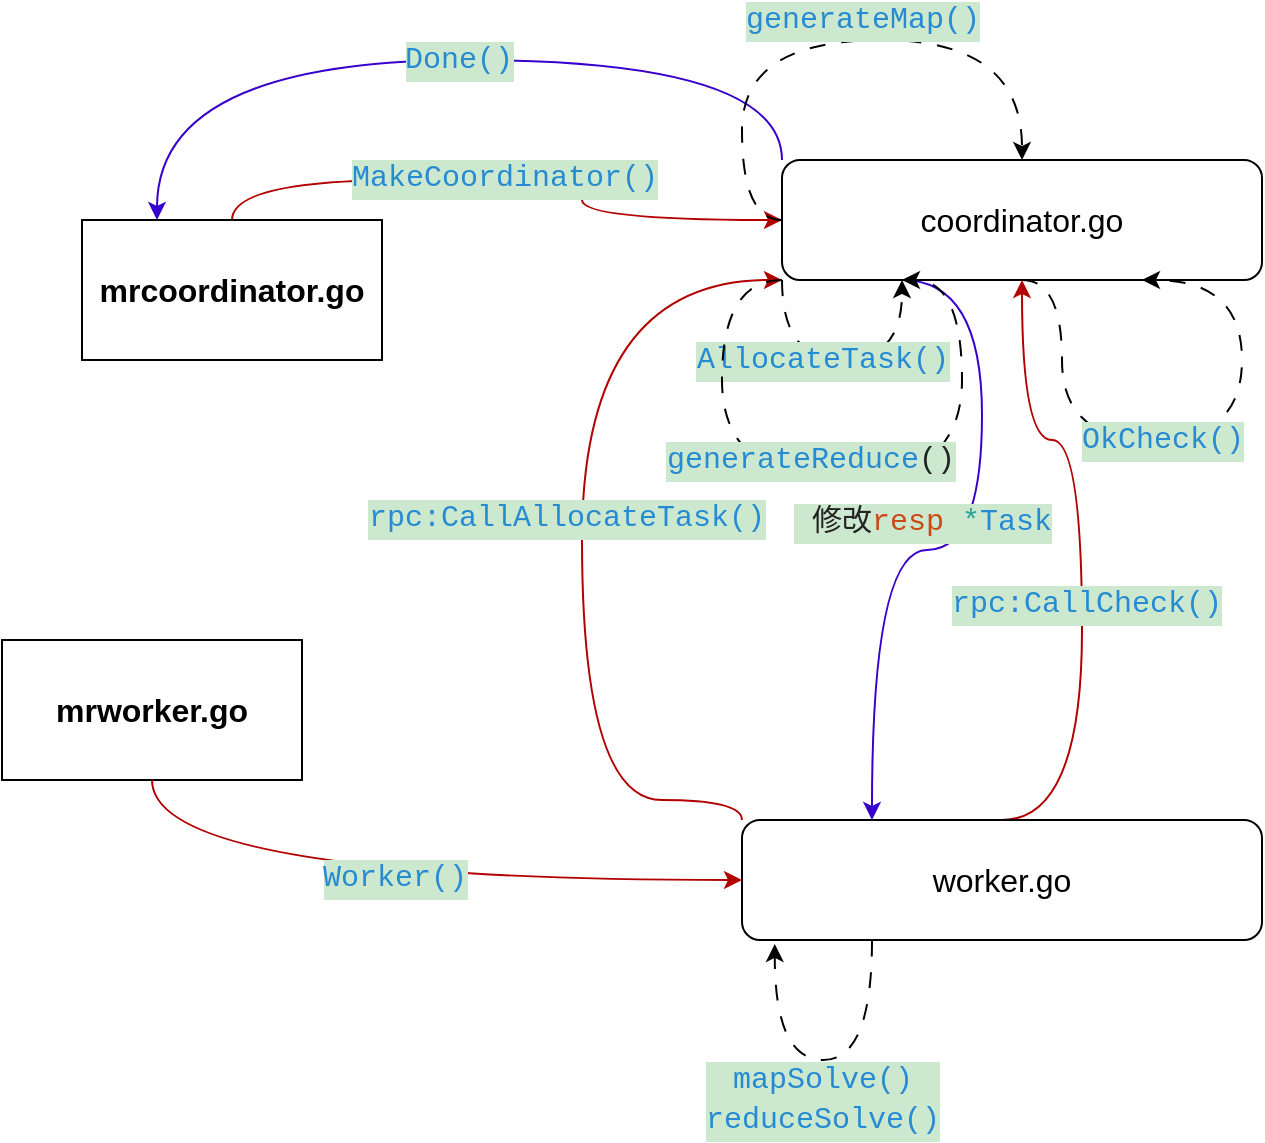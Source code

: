 <mxfile version="24.8.3">
  <diagram name="第 1 页" id="v3xi56DvkpdQL4hXvgko">
    <mxGraphModel dx="1221" dy="1901" grid="1" gridSize="10" guides="1" tooltips="1" connect="1" arrows="1" fold="1" page="1" pageScale="1" pageWidth="827" pageHeight="1169" math="0" shadow="0">
      <root>
        <mxCell id="0" />
        <mxCell id="1" parent="0" />
        <mxCell id="Ap5tmzXu4eU1Aieo7vga-4" style="edgeStyle=orthogonalEdgeStyle;rounded=0;orthogonalLoop=1;jettySize=auto;html=1;exitX=0.5;exitY=0;exitDx=0;exitDy=0;entryX=0;entryY=0.5;entryDx=0;entryDy=0;fontFamily=Helvetica;fontSize=12;fontColor=default;curved=1;fillColor=#e51400;strokeColor=#B20000;" edge="1" parent="1" source="Ap5tmzXu4eU1Aieo7vga-1" target="Ap5tmzXu4eU1Aieo7vga-3">
          <mxGeometry relative="1" as="geometry" />
        </mxCell>
        <mxCell id="Ap5tmzXu4eU1Aieo7vga-5" value="&lt;div style=&quot;color: rgb(35, 35, 35); background-color: rgb(204, 232, 207); font-family: &amp;quot;Jetbrains mono&amp;quot;, &amp;quot;HarmonyOS Sans SC&amp;quot;, &amp;quot;Courier New&amp;quot;, monospace, Consolas, &amp;quot;Courier New&amp;quot;, monospace; font-size: 15px; line-height: 20px; white-space-collapse: preserve;&quot;&gt;&lt;span style=&quot;color: #268bd2;&quot;&gt;MakeCoordinator()&lt;/span&gt;&lt;/div&gt;" style="edgeLabel;html=1;align=center;verticalAlign=middle;resizable=0;points=[];rounded=0;strokeColor=default;fontFamily=Helvetica;fontSize=12;fontColor=default;fillColor=default;" vertex="1" connectable="0" parent="Ap5tmzXu4eU1Aieo7vga-4">
          <mxGeometry x="-0.013" y="1" relative="1" as="geometry">
            <mxPoint as="offset" />
          </mxGeometry>
        </mxCell>
        <mxCell id="Ap5tmzXu4eU1Aieo7vga-1" value="&lt;font style=&quot;font-size: 16px;&quot;&gt;&lt;b&gt;mrcoordinator.go&lt;/b&gt;&lt;/font&gt;" style="rounded=0;whiteSpace=wrap;html=1;" vertex="1" parent="1">
          <mxGeometry x="50" y="80" width="150" height="70" as="geometry" />
        </mxCell>
        <mxCell id="Ap5tmzXu4eU1Aieo7vga-2" value="&lt;font style=&quot;font-size: 16px;&quot;&gt;&lt;b&gt;mrworker.go&lt;/b&gt;&lt;/font&gt;" style="rounded=0;whiteSpace=wrap;html=1;" vertex="1" parent="1">
          <mxGeometry x="10" y="290" width="150" height="70" as="geometry" />
        </mxCell>
        <mxCell id="Ap5tmzXu4eU1Aieo7vga-23" style="edgeStyle=orthogonalEdgeStyle;rounded=0;orthogonalLoop=1;jettySize=auto;html=1;exitX=0.25;exitY=1;exitDx=0;exitDy=0;fontFamily=Helvetica;fontSize=12;fontColor=default;curved=1;entryX=0.25;entryY=0;entryDx=0;entryDy=0;fillColor=#6a00ff;strokeColor=#3700CC;" edge="1" parent="1" source="Ap5tmzXu4eU1Aieo7vga-3" target="Ap5tmzXu4eU1Aieo7vga-6">
          <mxGeometry relative="1" as="geometry">
            <mxPoint x="430" y="330" as="targetPoint" />
            <Array as="points">
              <mxPoint x="500" y="110" />
              <mxPoint x="500" y="245" />
              <mxPoint x="445" y="245" />
            </Array>
          </mxGeometry>
        </mxCell>
        <mxCell id="Ap5tmzXu4eU1Aieo7vga-24" value="&lt;div style=&quot;color: rgb(35, 35, 35); background-color: rgb(204, 232, 207); font-family: &amp;quot;Jetbrains mono&amp;quot;, &amp;quot;HarmonyOS Sans SC&amp;quot;, &amp;quot;Courier New&amp;quot;, monospace, Consolas, &amp;quot;Courier New&amp;quot;, monospace; font-size: 15px; line-height: 20px; white-space-collapse: preserve;&quot;&gt;&amp;nbsp;修改&lt;span style=&quot;color: #cb4b16;&quot;&gt;resp&lt;/span&gt; &lt;span style=&quot;color: #2aa198;&quot;&gt;*&lt;/span&gt;&lt;span style=&quot;color: #268bd2;&quot;&gt;Task&lt;/span&gt;&lt;/div&gt;" style="edgeLabel;html=1;align=center;verticalAlign=middle;resizable=0;points=[];rounded=0;strokeColor=default;fontFamily=Helvetica;fontSize=12;fontColor=default;fillColor=default;" vertex="1" connectable="0" parent="Ap5tmzXu4eU1Aieo7vga-23">
          <mxGeometry x="-0.182" y="-4" relative="1" as="geometry">
            <mxPoint x="-26" y="11" as="offset" />
          </mxGeometry>
        </mxCell>
        <mxCell id="Ap5tmzXu4eU1Aieo7vga-37" style="edgeStyle=orthogonalEdgeStyle;rounded=0;orthogonalLoop=1;jettySize=auto;html=1;exitX=0;exitY=0;exitDx=0;exitDy=0;entryX=0.25;entryY=0;entryDx=0;entryDy=0;fontFamily=Helvetica;fontSize=12;fontColor=default;curved=1;fillColor=#6a00ff;strokeColor=#3700CC;" edge="1" parent="1" source="Ap5tmzXu4eU1Aieo7vga-3" target="Ap5tmzXu4eU1Aieo7vga-1">
          <mxGeometry relative="1" as="geometry">
            <Array as="points">
              <mxPoint x="400" />
              <mxPoint x="88" />
            </Array>
          </mxGeometry>
        </mxCell>
        <mxCell id="Ap5tmzXu4eU1Aieo7vga-38" value="&lt;div style=&quot;color: rgb(35, 35, 35); background-color: rgb(204, 232, 207); font-family: &amp;quot;Jetbrains mono&amp;quot;, &amp;quot;HarmonyOS Sans SC&amp;quot;, &amp;quot;Courier New&amp;quot;, monospace, Consolas, &amp;quot;Courier New&amp;quot;, monospace; font-size: 15px; line-height: 20px; white-space-collapse: preserve;&quot;&gt;&lt;span style=&quot;color: rgb(38, 139, 210);&quot;&gt;Done()&lt;/span&gt;&lt;/div&gt;" style="edgeLabel;html=1;align=center;verticalAlign=middle;resizable=0;points=[];rounded=0;strokeColor=default;fontFamily=Helvetica;fontSize=12;fontColor=default;fillColor=default;" vertex="1" connectable="0" parent="Ap5tmzXu4eU1Aieo7vga-37">
          <mxGeometry x="-0.04" relative="1" as="geometry">
            <mxPoint as="offset" />
          </mxGeometry>
        </mxCell>
        <mxCell id="Ap5tmzXu4eU1Aieo7vga-3" value="&lt;font style=&quot;font-size: 16px;&quot;&gt;coordinator.go&lt;/font&gt;" style="rounded=1;whiteSpace=wrap;html=1;strokeColor=default;align=center;verticalAlign=middle;fontFamily=Helvetica;fontSize=12;fontColor=default;fillColor=default;" vertex="1" parent="1">
          <mxGeometry x="400" y="50" width="240" height="60" as="geometry" />
        </mxCell>
        <mxCell id="Ap5tmzXu4eU1Aieo7vga-16" style="edgeStyle=orthogonalEdgeStyle;rounded=0;orthogonalLoop=1;jettySize=auto;html=1;exitX=0;exitY=0;exitDx=0;exitDy=0;entryX=0;entryY=1;entryDx=0;entryDy=0;fontFamily=Helvetica;fontSize=12;fontColor=default;elbow=vertical;curved=1;fillColor=#e51400;strokeColor=#B20000;" edge="1" parent="1" source="Ap5tmzXu4eU1Aieo7vga-6" target="Ap5tmzXu4eU1Aieo7vga-3">
          <mxGeometry relative="1" as="geometry">
            <Array as="points">
              <mxPoint x="300" y="370" />
              <mxPoint x="300" y="110" />
            </Array>
          </mxGeometry>
        </mxCell>
        <mxCell id="Ap5tmzXu4eU1Aieo7vga-22" value="&lt;div style=&quot;color: rgb(35, 35, 35); background-color: rgb(204, 232, 207); font-family: &amp;quot;Jetbrains mono&amp;quot;, &amp;quot;HarmonyOS Sans SC&amp;quot;, &amp;quot;Courier New&amp;quot;, monospace, Consolas, &amp;quot;Courier New&amp;quot;, monospace; font-size: 15px; line-height: 20px; white-space-collapse: preserve;&quot;&gt;&lt;span style=&quot;color: #268bd2;&quot;&gt;rpc:&lt;/span&gt;&lt;span style=&quot;color: rgb(38, 139, 210);&quot;&gt;CallAllocateTask()&lt;/span&gt;&lt;/div&gt;" style="edgeLabel;html=1;align=center;verticalAlign=middle;resizable=0;points=[];rounded=0;strokeColor=default;fontFamily=Helvetica;fontSize=12;fontColor=default;fillColor=default;" vertex="1" connectable="0" parent="Ap5tmzXu4eU1Aieo7vga-16">
          <mxGeometry x="0.189" y="8" relative="1" as="geometry">
            <mxPoint y="36" as="offset" />
          </mxGeometry>
        </mxCell>
        <mxCell id="Ap5tmzXu4eU1Aieo7vga-28" style="edgeStyle=orthogonalEdgeStyle;rounded=0;orthogonalLoop=1;jettySize=auto;html=1;exitX=0.5;exitY=0;exitDx=0;exitDy=0;entryX=0.5;entryY=1;entryDx=0;entryDy=0;fontFamily=Helvetica;fontSize=12;fontColor=default;curved=1;fillColor=#e51400;strokeColor=#B20000;" edge="1" parent="1" source="Ap5tmzXu4eU1Aieo7vga-6" target="Ap5tmzXu4eU1Aieo7vga-3">
          <mxGeometry relative="1" as="geometry">
            <Array as="points">
              <mxPoint x="550" y="380" />
              <mxPoint x="550" y="190" />
              <mxPoint x="520" y="190" />
            </Array>
          </mxGeometry>
        </mxCell>
        <mxCell id="Ap5tmzXu4eU1Aieo7vga-29" value="&lt;div style=&quot;color: rgb(35, 35, 35); background-color: rgb(204, 232, 207); font-family: &amp;quot;Jetbrains mono&amp;quot;, &amp;quot;HarmonyOS Sans SC&amp;quot;, &amp;quot;Courier New&amp;quot;, monospace, Consolas, &amp;quot;Courier New&amp;quot;, monospace; font-size: 15px; line-height: 20px; white-space-collapse: preserve;&quot;&gt;&lt;span style=&quot;color: #268bd2;&quot;&gt;rpc:CallCheck()&lt;/span&gt;&lt;/div&gt;" style="edgeLabel;html=1;align=center;verticalAlign=middle;resizable=0;points=[];rounded=0;strokeColor=default;fontFamily=Helvetica;fontSize=12;fontColor=default;fillColor=default;" vertex="1" connectable="0" parent="Ap5tmzXu4eU1Aieo7vga-28">
          <mxGeometry x="-0.128" y="-2" relative="1" as="geometry">
            <mxPoint as="offset" />
          </mxGeometry>
        </mxCell>
        <mxCell id="Ap5tmzXu4eU1Aieo7vga-6" value="&lt;font style=&quot;font-size: 16px;&quot;&gt;worker.go&lt;/font&gt;" style="rounded=1;whiteSpace=wrap;html=1;strokeColor=default;align=center;verticalAlign=middle;fontFamily=Helvetica;fontSize=12;fontColor=default;fillColor=default;" vertex="1" parent="1">
          <mxGeometry x="380" y="380" width="260" height="60" as="geometry" />
        </mxCell>
        <mxCell id="Ap5tmzXu4eU1Aieo7vga-7" style="edgeStyle=orthogonalEdgeStyle;rounded=0;orthogonalLoop=1;jettySize=auto;html=1;exitX=0.5;exitY=1;exitDx=0;exitDy=0;entryX=0;entryY=0.5;entryDx=0;entryDy=0;fontFamily=Helvetica;fontSize=12;fontColor=default;curved=1;fillColor=#e51400;strokeColor=#B20000;" edge="1" parent="1" source="Ap5tmzXu4eU1Aieo7vga-2" target="Ap5tmzXu4eU1Aieo7vga-6">
          <mxGeometry relative="1" as="geometry">
            <mxPoint x="240" y="235" as="sourcePoint" />
            <mxPoint x="460" y="200" as="targetPoint" />
          </mxGeometry>
        </mxCell>
        <mxCell id="Ap5tmzXu4eU1Aieo7vga-8" value="&lt;div style=&quot;color: rgb(35, 35, 35); background-color: rgb(204, 232, 207); font-family: &amp;quot;Jetbrains mono&amp;quot;, &amp;quot;HarmonyOS Sans SC&amp;quot;, &amp;quot;Courier New&amp;quot;, monospace, Consolas, &amp;quot;Courier New&amp;quot;, monospace; font-size: 15px; line-height: 20px; white-space-collapse: preserve;&quot;&gt;&lt;div style=&quot;line-height: 20px;&quot;&gt;&lt;span style=&quot;color: #268bd2;&quot;&gt;Worker()&lt;/span&gt;&lt;/div&gt;&lt;/div&gt;" style="edgeLabel;html=1;align=center;verticalAlign=middle;resizable=0;points=[];rounded=0;strokeColor=default;fontFamily=Helvetica;fontSize=12;fontColor=default;fillColor=default;" vertex="1" connectable="0" parent="Ap5tmzXu4eU1Aieo7vga-7">
          <mxGeometry x="-0.013" y="1" relative="1" as="geometry">
            <mxPoint as="offset" />
          </mxGeometry>
        </mxCell>
        <mxCell id="Ap5tmzXu4eU1Aieo7vga-26" style="edgeStyle=orthogonalEdgeStyle;rounded=0;orthogonalLoop=1;jettySize=auto;html=1;exitX=0.25;exitY=1;exitDx=0;exitDy=0;entryX=0.063;entryY=1.033;entryDx=0;entryDy=0;entryPerimeter=0;fontFamily=Helvetica;fontSize=12;fontColor=default;curved=1;dashed=1;dashPattern=8 8;" edge="1" parent="1" source="Ap5tmzXu4eU1Aieo7vga-6" target="Ap5tmzXu4eU1Aieo7vga-6">
          <mxGeometry relative="1" as="geometry">
            <Array as="points">
              <mxPoint x="445" y="500" />
              <mxPoint x="396" y="500" />
            </Array>
          </mxGeometry>
        </mxCell>
        <mxCell id="Ap5tmzXu4eU1Aieo7vga-27" value="&lt;div style=&quot;color: rgb(35, 35, 35); background-color: rgb(204, 232, 207); font-family: &amp;quot;Jetbrains mono&amp;quot;, &amp;quot;HarmonyOS Sans SC&amp;quot;, &amp;quot;Courier New&amp;quot;, monospace, Consolas, &amp;quot;Courier New&amp;quot;, monospace; font-size: 15px; line-height: 20px; white-space-collapse: preserve;&quot;&gt;&lt;span style=&quot;color: #268bd2;&quot;&gt;mapSolve()&lt;/span&gt;&lt;/div&gt;&lt;div style=&quot;color: rgb(35, 35, 35); background-color: rgb(204, 232, 207); font-family: &amp;quot;Jetbrains mono&amp;quot;, &amp;quot;HarmonyOS Sans SC&amp;quot;, &amp;quot;Courier New&amp;quot;, monospace, Consolas, &amp;quot;Courier New&amp;quot;, monospace; font-size: 15px; line-height: 20px; white-space-collapse: preserve;&quot;&gt;&lt;div style=&quot;line-height: 20px;&quot;&gt;&lt;span style=&quot;color: #268bd2;&quot;&gt;reduceSolve()&lt;/span&gt;&lt;/div&gt;&lt;/div&gt;" style="edgeLabel;html=1;align=center;verticalAlign=middle;resizable=0;points=[];rounded=0;strokeColor=default;fontFamily=Helvetica;fontSize=12;fontColor=default;fillColor=default;" vertex="1" connectable="0" parent="Ap5tmzXu4eU1Aieo7vga-26">
          <mxGeometry x="-0.23" y="3" relative="1" as="geometry">
            <mxPoint x="-21" y="17" as="offset" />
          </mxGeometry>
        </mxCell>
        <mxCell id="Ap5tmzXu4eU1Aieo7vga-33" style="edgeStyle=orthogonalEdgeStyle;rounded=0;orthogonalLoop=1;jettySize=auto;html=1;exitX=0;exitY=0.5;exitDx=0;exitDy=0;entryX=0.5;entryY=0;entryDx=0;entryDy=0;fontFamily=Helvetica;fontSize=12;fontColor=default;curved=1;dashed=1;dashPattern=8 8;" edge="1" parent="1" source="Ap5tmzXu4eU1Aieo7vga-3" target="Ap5tmzXu4eU1Aieo7vga-3">
          <mxGeometry relative="1" as="geometry">
            <Array as="points">
              <mxPoint x="380" y="80" />
              <mxPoint x="380" y="-10" />
              <mxPoint x="520" y="-10" />
            </Array>
          </mxGeometry>
        </mxCell>
        <mxCell id="Ap5tmzXu4eU1Aieo7vga-40" value="&lt;div style=&quot;color: rgb(35, 35, 35); background-color: rgb(204, 232, 207); font-family: &amp;quot;Jetbrains mono&amp;quot;, &amp;quot;HarmonyOS Sans SC&amp;quot;, &amp;quot;Courier New&amp;quot;, monospace, Consolas, &amp;quot;Courier New&amp;quot;, monospace; font-size: 15px; line-height: 20px; white-space-collapse: preserve;&quot;&gt;&lt;span style=&quot;color: #268bd2;&quot;&gt;generateMap()&lt;/span&gt;&lt;/div&gt;" style="edgeLabel;html=1;align=center;verticalAlign=middle;resizable=0;points=[];rounded=0;strokeColor=default;fontFamily=Helvetica;fontSize=12;fontColor=default;fillColor=default;" vertex="1" connectable="0" parent="Ap5tmzXu4eU1Aieo7vga-33">
          <mxGeometry x="-0.015" y="5" relative="1" as="geometry">
            <mxPoint x="17" y="-5" as="offset" />
          </mxGeometry>
        </mxCell>
        <mxCell id="Ap5tmzXu4eU1Aieo7vga-41" style="edgeStyle=orthogonalEdgeStyle;rounded=0;orthogonalLoop=1;jettySize=auto;html=1;exitX=0;exitY=1;exitDx=0;exitDy=0;entryX=0.25;entryY=1;entryDx=0;entryDy=0;fontFamily=Helvetica;fontSize=12;fontColor=default;curved=1;dashed=1;dashPattern=8 8;" edge="1" parent="1" source="Ap5tmzXu4eU1Aieo7vga-3" target="Ap5tmzXu4eU1Aieo7vga-3">
          <mxGeometry relative="1" as="geometry">
            <Array as="points">
              <mxPoint x="400" y="150" />
              <mxPoint x="460" y="150" />
            </Array>
          </mxGeometry>
        </mxCell>
        <mxCell id="Ap5tmzXu4eU1Aieo7vga-44" value="&lt;div style=&quot;color: rgb(35, 35, 35); background-color: rgb(204, 232, 207); font-family: &amp;quot;Jetbrains mono&amp;quot;, &amp;quot;HarmonyOS Sans SC&amp;quot;, &amp;quot;Courier New&amp;quot;, monospace, Consolas, &amp;quot;Courier New&amp;quot;, monospace; font-size: 15px; line-height: 20px; white-space-collapse: preserve;&quot;&gt;&lt;span style=&quot;color: #268bd2;&quot;&gt;AllocateTask()&lt;/span&gt;&lt;/div&gt;" style="edgeLabel;html=1;align=center;verticalAlign=middle;resizable=0;points=[];rounded=0;strokeColor=default;fontFamily=Helvetica;fontSize=12;fontColor=default;fillColor=default;" vertex="1" connectable="0" parent="Ap5tmzXu4eU1Aieo7vga-41">
          <mxGeometry x="-0.033" y="-6" relative="1" as="geometry">
            <mxPoint x="-8" y="-6" as="offset" />
          </mxGeometry>
        </mxCell>
        <mxCell id="Ap5tmzXu4eU1Aieo7vga-45" style="edgeStyle=orthogonalEdgeStyle;rounded=0;orthogonalLoop=1;jettySize=auto;html=1;exitX=0;exitY=1;exitDx=0;exitDy=0;entryX=0.25;entryY=1;entryDx=0;entryDy=0;fontFamily=Helvetica;fontSize=12;fontColor=default;dashed=1;dashPattern=8 8;curved=1;" edge="1" parent="1" source="Ap5tmzXu4eU1Aieo7vga-3" target="Ap5tmzXu4eU1Aieo7vga-3">
          <mxGeometry relative="1" as="geometry">
            <Array as="points">
              <mxPoint x="370" y="110" />
              <mxPoint x="370" y="210" />
              <mxPoint x="490" y="210" />
              <mxPoint x="490" y="110" />
            </Array>
          </mxGeometry>
        </mxCell>
        <mxCell id="Ap5tmzXu4eU1Aieo7vga-47" value="&lt;div style=&quot;color: rgb(35, 35, 35); background-color: rgb(204, 232, 207); font-family: &amp;quot;Jetbrains mono&amp;quot;, &amp;quot;HarmonyOS Sans SC&amp;quot;, &amp;quot;Courier New&amp;quot;, monospace, Consolas, &amp;quot;Courier New&amp;quot;, monospace; font-size: 15px; line-height: 20px; white-space-collapse: preserve;&quot;&gt;&lt;span style=&quot;color: #268bd2;&quot;&gt;generateReduce&lt;/span&gt;()&lt;/div&gt;" style="edgeLabel;html=1;align=center;verticalAlign=middle;resizable=0;points=[];rounded=0;strokeColor=default;fontFamily=Helvetica;fontSize=12;fontColor=default;fillColor=default;" vertex="1" connectable="0" parent="Ap5tmzXu4eU1Aieo7vga-45">
          <mxGeometry x="0.311" relative="1" as="geometry">
            <mxPoint x="-75" y="-10" as="offset" />
          </mxGeometry>
        </mxCell>
        <mxCell id="Ap5tmzXu4eU1Aieo7vga-48" style="edgeStyle=orthogonalEdgeStyle;rounded=0;orthogonalLoop=1;jettySize=auto;html=1;exitX=0.5;exitY=1;exitDx=0;exitDy=0;entryX=0.75;entryY=1;entryDx=0;entryDy=0;fontFamily=Helvetica;fontSize=12;fontColor=default;dashed=1;dashPattern=8 8;curved=1;" edge="1" parent="1" source="Ap5tmzXu4eU1Aieo7vga-3" target="Ap5tmzXu4eU1Aieo7vga-3">
          <mxGeometry relative="1" as="geometry">
            <Array as="points">
              <mxPoint x="540" y="110" />
              <mxPoint x="540" y="190" />
              <mxPoint x="630" y="190" />
              <mxPoint x="630" y="110" />
            </Array>
          </mxGeometry>
        </mxCell>
        <mxCell id="Ap5tmzXu4eU1Aieo7vga-50" value="&lt;div style=&quot;color: rgb(35, 35, 35); background-color: rgb(204, 232, 207); font-family: &amp;quot;Jetbrains mono&amp;quot;, &amp;quot;HarmonyOS Sans SC&amp;quot;, &amp;quot;Courier New&amp;quot;, monospace, Consolas, &amp;quot;Courier New&amp;quot;, monospace; font-size: 15px; line-height: 20px; white-space-collapse: preserve;&quot;&gt;&lt;span style=&quot;color: #268bd2;&quot;&gt;OkCheck()&lt;/span&gt;&lt;/div&gt;" style="edgeLabel;html=1;align=center;verticalAlign=middle;resizable=0;points=[];rounded=0;strokeColor=default;fontFamily=Helvetica;fontSize=12;fontColor=default;fillColor=default;" vertex="1" connectable="0" parent="Ap5tmzXu4eU1Aieo7vga-48">
          <mxGeometry x="0.023" y="3" relative="1" as="geometry">
            <mxPoint x="-14" y="3" as="offset" />
          </mxGeometry>
        </mxCell>
      </root>
    </mxGraphModel>
  </diagram>
</mxfile>
